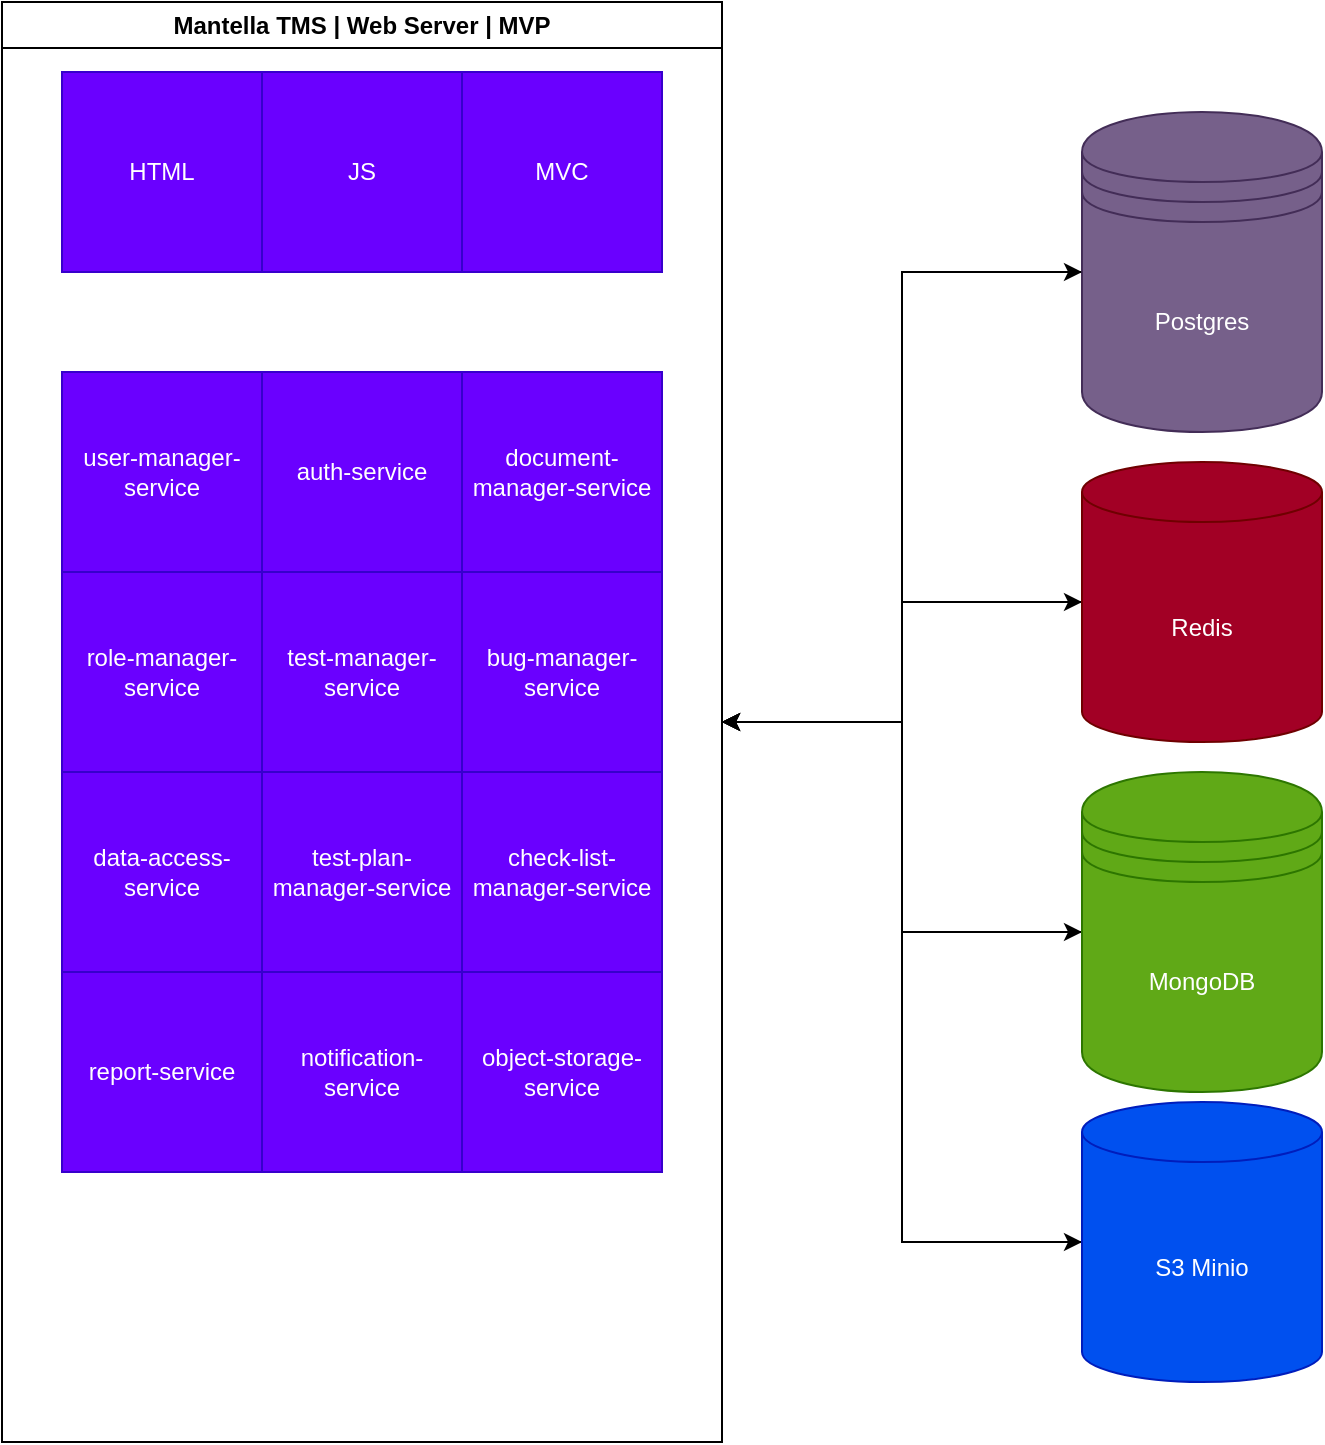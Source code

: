 <mxfile version="23.0.2" type="device">
  <diagram name="Страница — 1" id="G8kJK1FbwBAKnvcRyT1u">
    <mxGraphModel dx="1430" dy="825" grid="1" gridSize="10" guides="1" tooltips="1" connect="1" arrows="1" fold="1" page="1" pageScale="1" pageWidth="827" pageHeight="1169" math="0" shadow="0">
      <root>
        <mxCell id="0" />
        <mxCell id="1" parent="0" />
        <mxCell id="tfNG1YzMFs6HMGx9lUsk-14" style="edgeStyle=orthogonalEdgeStyle;rounded=0;orthogonalLoop=1;jettySize=auto;html=1;entryX=1;entryY=0.5;entryDx=0;entryDy=0;" edge="1" parent="1" source="Y3jJCV4i1RoJLbV9mwx--15" target="Y3jJCV4i1RoJLbV9mwx--16">
          <mxGeometry relative="1" as="geometry" />
        </mxCell>
        <mxCell id="Y3jJCV4i1RoJLbV9mwx--15" value="Postgres" style="shape=datastore;whiteSpace=wrap;html=1;fillColor=#76608a;fontColor=#ffffff;strokeColor=#432D57;" parent="1" vertex="1">
          <mxGeometry x="930" y="215" width="120" height="160" as="geometry" />
        </mxCell>
        <mxCell id="tfNG1YzMFs6HMGx9lUsk-10" style="edgeStyle=orthogonalEdgeStyle;rounded=0;orthogonalLoop=1;jettySize=auto;html=1;" edge="1" parent="1" source="Y3jJCV4i1RoJLbV9mwx--16" target="Y3jJCV4i1RoJLbV9mwx--32">
          <mxGeometry relative="1" as="geometry" />
        </mxCell>
        <mxCell id="tfNG1YzMFs6HMGx9lUsk-11" style="edgeStyle=orthogonalEdgeStyle;rounded=0;orthogonalLoop=1;jettySize=auto;html=1;" edge="1" parent="1" source="Y3jJCV4i1RoJLbV9mwx--16" target="Y3jJCV4i1RoJLbV9mwx--33">
          <mxGeometry relative="1" as="geometry" />
        </mxCell>
        <mxCell id="tfNG1YzMFs6HMGx9lUsk-12" style="edgeStyle=orthogonalEdgeStyle;rounded=0;orthogonalLoop=1;jettySize=auto;html=1;" edge="1" parent="1" source="Y3jJCV4i1RoJLbV9mwx--16" target="tfNG1YzMFs6HMGx9lUsk-8">
          <mxGeometry relative="1" as="geometry" />
        </mxCell>
        <mxCell id="tfNG1YzMFs6HMGx9lUsk-13" style="edgeStyle=orthogonalEdgeStyle;rounded=0;orthogonalLoop=1;jettySize=auto;html=1;" edge="1" parent="1" source="Y3jJCV4i1RoJLbV9mwx--16" target="Y3jJCV4i1RoJLbV9mwx--15">
          <mxGeometry relative="1" as="geometry" />
        </mxCell>
        <mxCell id="Y3jJCV4i1RoJLbV9mwx--16" value="Mantella TMS | Web Server | MVP" style="swimlane;whiteSpace=wrap;html=1;" parent="1" vertex="1">
          <mxGeometry x="390" y="160" width="360" height="720" as="geometry" />
        </mxCell>
        <mxCell id="Y3jJCV4i1RoJLbV9mwx--17" value="user-manager-service" style="whiteSpace=wrap;html=1;aspect=fixed;fillColor=#6a00ff;strokeColor=#3700CC;fontColor=#ffffff;" parent="Y3jJCV4i1RoJLbV9mwx--16" vertex="1">
          <mxGeometry x="30" y="185" width="100" height="100" as="geometry" />
        </mxCell>
        <mxCell id="Y3jJCV4i1RoJLbV9mwx--20" value="auth-service" style="whiteSpace=wrap;html=1;aspect=fixed;fillColor=#6a00ff;strokeColor=#3700CC;fontColor=#ffffff;" parent="Y3jJCV4i1RoJLbV9mwx--16" vertex="1">
          <mxGeometry x="130" y="185" width="100" height="100" as="geometry" />
        </mxCell>
        <mxCell id="Y3jJCV4i1RoJLbV9mwx--21" value="role-manager-service" style="whiteSpace=wrap;html=1;aspect=fixed;fillColor=#6a00ff;strokeColor=#3700CC;fontColor=#ffffff;" parent="Y3jJCV4i1RoJLbV9mwx--16" vertex="1">
          <mxGeometry x="30" y="285" width="100" height="100" as="geometry" />
        </mxCell>
        <mxCell id="Y3jJCV4i1RoJLbV9mwx--22" value="bug-manager-service" style="whiteSpace=wrap;html=1;aspect=fixed;fillColor=#6a00ff;strokeColor=#3700CC;fontColor=#ffffff;" parent="Y3jJCV4i1RoJLbV9mwx--16" vertex="1">
          <mxGeometry x="230" y="285" width="100" height="100" as="geometry" />
        </mxCell>
        <mxCell id="Y3jJCV4i1RoJLbV9mwx--23" value="test-manager-service" style="whiteSpace=wrap;html=1;aspect=fixed;fillColor=#6a00ff;strokeColor=#3700CC;fontColor=#ffffff;" parent="Y3jJCV4i1RoJLbV9mwx--16" vertex="1">
          <mxGeometry x="130" y="285" width="100" height="100" as="geometry" />
        </mxCell>
        <mxCell id="Y3jJCV4i1RoJLbV9mwx--28" value="data-access-service" style="whiteSpace=wrap;html=1;aspect=fixed;fillColor=#6a00ff;strokeColor=#3700CC;fontColor=#ffffff;" parent="Y3jJCV4i1RoJLbV9mwx--16" vertex="1">
          <mxGeometry x="30" y="385" width="100" height="100" as="geometry" />
        </mxCell>
        <mxCell id="Y3jJCV4i1RoJLbV9mwx--50" value="HTML" style="whiteSpace=wrap;html=1;aspect=fixed;fillColor=#6a00ff;strokeColor=#3700CC;fontColor=#ffffff;" parent="Y3jJCV4i1RoJLbV9mwx--16" vertex="1">
          <mxGeometry x="30" y="35" width="100" height="100" as="geometry" />
        </mxCell>
        <mxCell id="Y3jJCV4i1RoJLbV9mwx--51" value="JS" style="whiteSpace=wrap;html=1;aspect=fixed;fillColor=#6a00ff;strokeColor=#3700CC;fontColor=#ffffff;" parent="Y3jJCV4i1RoJLbV9mwx--16" vertex="1">
          <mxGeometry x="130" y="35" width="100" height="100" as="geometry" />
        </mxCell>
        <mxCell id="Y3jJCV4i1RoJLbV9mwx--52" value="MVC" style="whiteSpace=wrap;html=1;aspect=fixed;fillColor=#6a00ff;strokeColor=#3700CC;fontColor=#ffffff;" parent="Y3jJCV4i1RoJLbV9mwx--16" vertex="1">
          <mxGeometry x="230" y="35" width="100" height="100" as="geometry" />
        </mxCell>
        <mxCell id="tfNG1YzMFs6HMGx9lUsk-3" value="test-plan-manager-service" style="whiteSpace=wrap;html=1;aspect=fixed;fillColor=#6a00ff;strokeColor=#3700CC;fontColor=#ffffff;" vertex="1" parent="Y3jJCV4i1RoJLbV9mwx--16">
          <mxGeometry x="130" y="385" width="100" height="100" as="geometry" />
        </mxCell>
        <mxCell id="tfNG1YzMFs6HMGx9lUsk-4" value="check-list-manager-service" style="whiteSpace=wrap;html=1;aspect=fixed;fillColor=#6a00ff;strokeColor=#3700CC;fontColor=#ffffff;" vertex="1" parent="Y3jJCV4i1RoJLbV9mwx--16">
          <mxGeometry x="230" y="385" width="100" height="100" as="geometry" />
        </mxCell>
        <mxCell id="tfNG1YzMFs6HMGx9lUsk-5" value="report-service" style="whiteSpace=wrap;html=1;aspect=fixed;fillColor=#6a00ff;strokeColor=#3700CC;fontColor=#ffffff;" vertex="1" parent="Y3jJCV4i1RoJLbV9mwx--16">
          <mxGeometry x="30" y="485" width="100" height="100" as="geometry" />
        </mxCell>
        <mxCell id="tfNG1YzMFs6HMGx9lUsk-6" value="notification-service" style="whiteSpace=wrap;html=1;aspect=fixed;fillColor=#6a00ff;strokeColor=#3700CC;fontColor=#ffffff;" vertex="1" parent="Y3jJCV4i1RoJLbV9mwx--16">
          <mxGeometry x="130" y="485" width="100" height="100" as="geometry" />
        </mxCell>
        <mxCell id="tfNG1YzMFs6HMGx9lUsk-7" value="object-storage-service" style="whiteSpace=wrap;html=1;aspect=fixed;fillColor=#6a00ff;strokeColor=#3700CC;fontColor=#ffffff;" vertex="1" parent="Y3jJCV4i1RoJLbV9mwx--16">
          <mxGeometry x="230" y="485" width="100" height="100" as="geometry" />
        </mxCell>
        <mxCell id="Y3jJCV4i1RoJLbV9mwx--19" value="document-manager-service" style="whiteSpace=wrap;html=1;aspect=fixed;fillColor=#6a00ff;strokeColor=#3700CC;fontColor=#ffffff;" parent="Y3jJCV4i1RoJLbV9mwx--16" vertex="1">
          <mxGeometry x="230" y="185" width="100" height="100" as="geometry" />
        </mxCell>
        <mxCell id="tfNG1YzMFs6HMGx9lUsk-15" style="edgeStyle=orthogonalEdgeStyle;rounded=0;orthogonalLoop=1;jettySize=auto;html=1;entryX=1;entryY=0.5;entryDx=0;entryDy=0;" edge="1" parent="1" source="Y3jJCV4i1RoJLbV9mwx--32" target="Y3jJCV4i1RoJLbV9mwx--16">
          <mxGeometry relative="1" as="geometry" />
        </mxCell>
        <mxCell id="Y3jJCV4i1RoJLbV9mwx--32" value="Redis" style="shape=cylinder3;whiteSpace=wrap;html=1;boundedLbl=1;backgroundOutline=1;size=15;fillColor=#a20025;fontColor=#ffffff;strokeColor=#6F0000;" parent="1" vertex="1">
          <mxGeometry x="930" y="390" width="120" height="140" as="geometry" />
        </mxCell>
        <mxCell id="tfNG1YzMFs6HMGx9lUsk-16" style="edgeStyle=orthogonalEdgeStyle;rounded=0;orthogonalLoop=1;jettySize=auto;html=1;entryX=1;entryY=0.5;entryDx=0;entryDy=0;" edge="1" parent="1" source="Y3jJCV4i1RoJLbV9mwx--33" target="Y3jJCV4i1RoJLbV9mwx--16">
          <mxGeometry relative="1" as="geometry" />
        </mxCell>
        <mxCell id="Y3jJCV4i1RoJLbV9mwx--33" value="MongoDB" style="shape=datastore;whiteSpace=wrap;html=1;fillColor=#60a917;fontColor=#ffffff;strokeColor=#2D7600;" parent="1" vertex="1">
          <mxGeometry x="930" y="545" width="120" height="160" as="geometry" />
        </mxCell>
        <mxCell id="tfNG1YzMFs6HMGx9lUsk-17" style="edgeStyle=orthogonalEdgeStyle;rounded=0;orthogonalLoop=1;jettySize=auto;html=1;entryX=1;entryY=0.5;entryDx=0;entryDy=0;" edge="1" parent="1" source="tfNG1YzMFs6HMGx9lUsk-8" target="Y3jJCV4i1RoJLbV9mwx--16">
          <mxGeometry relative="1" as="geometry" />
        </mxCell>
        <mxCell id="tfNG1YzMFs6HMGx9lUsk-8" value="S3 Minio" style="shape=cylinder3;whiteSpace=wrap;html=1;boundedLbl=1;backgroundOutline=1;size=15;fillColor=#0050ef;fontColor=#ffffff;strokeColor=#001DBC;" vertex="1" parent="1">
          <mxGeometry x="930" y="710" width="120" height="140" as="geometry" />
        </mxCell>
      </root>
    </mxGraphModel>
  </diagram>
</mxfile>
